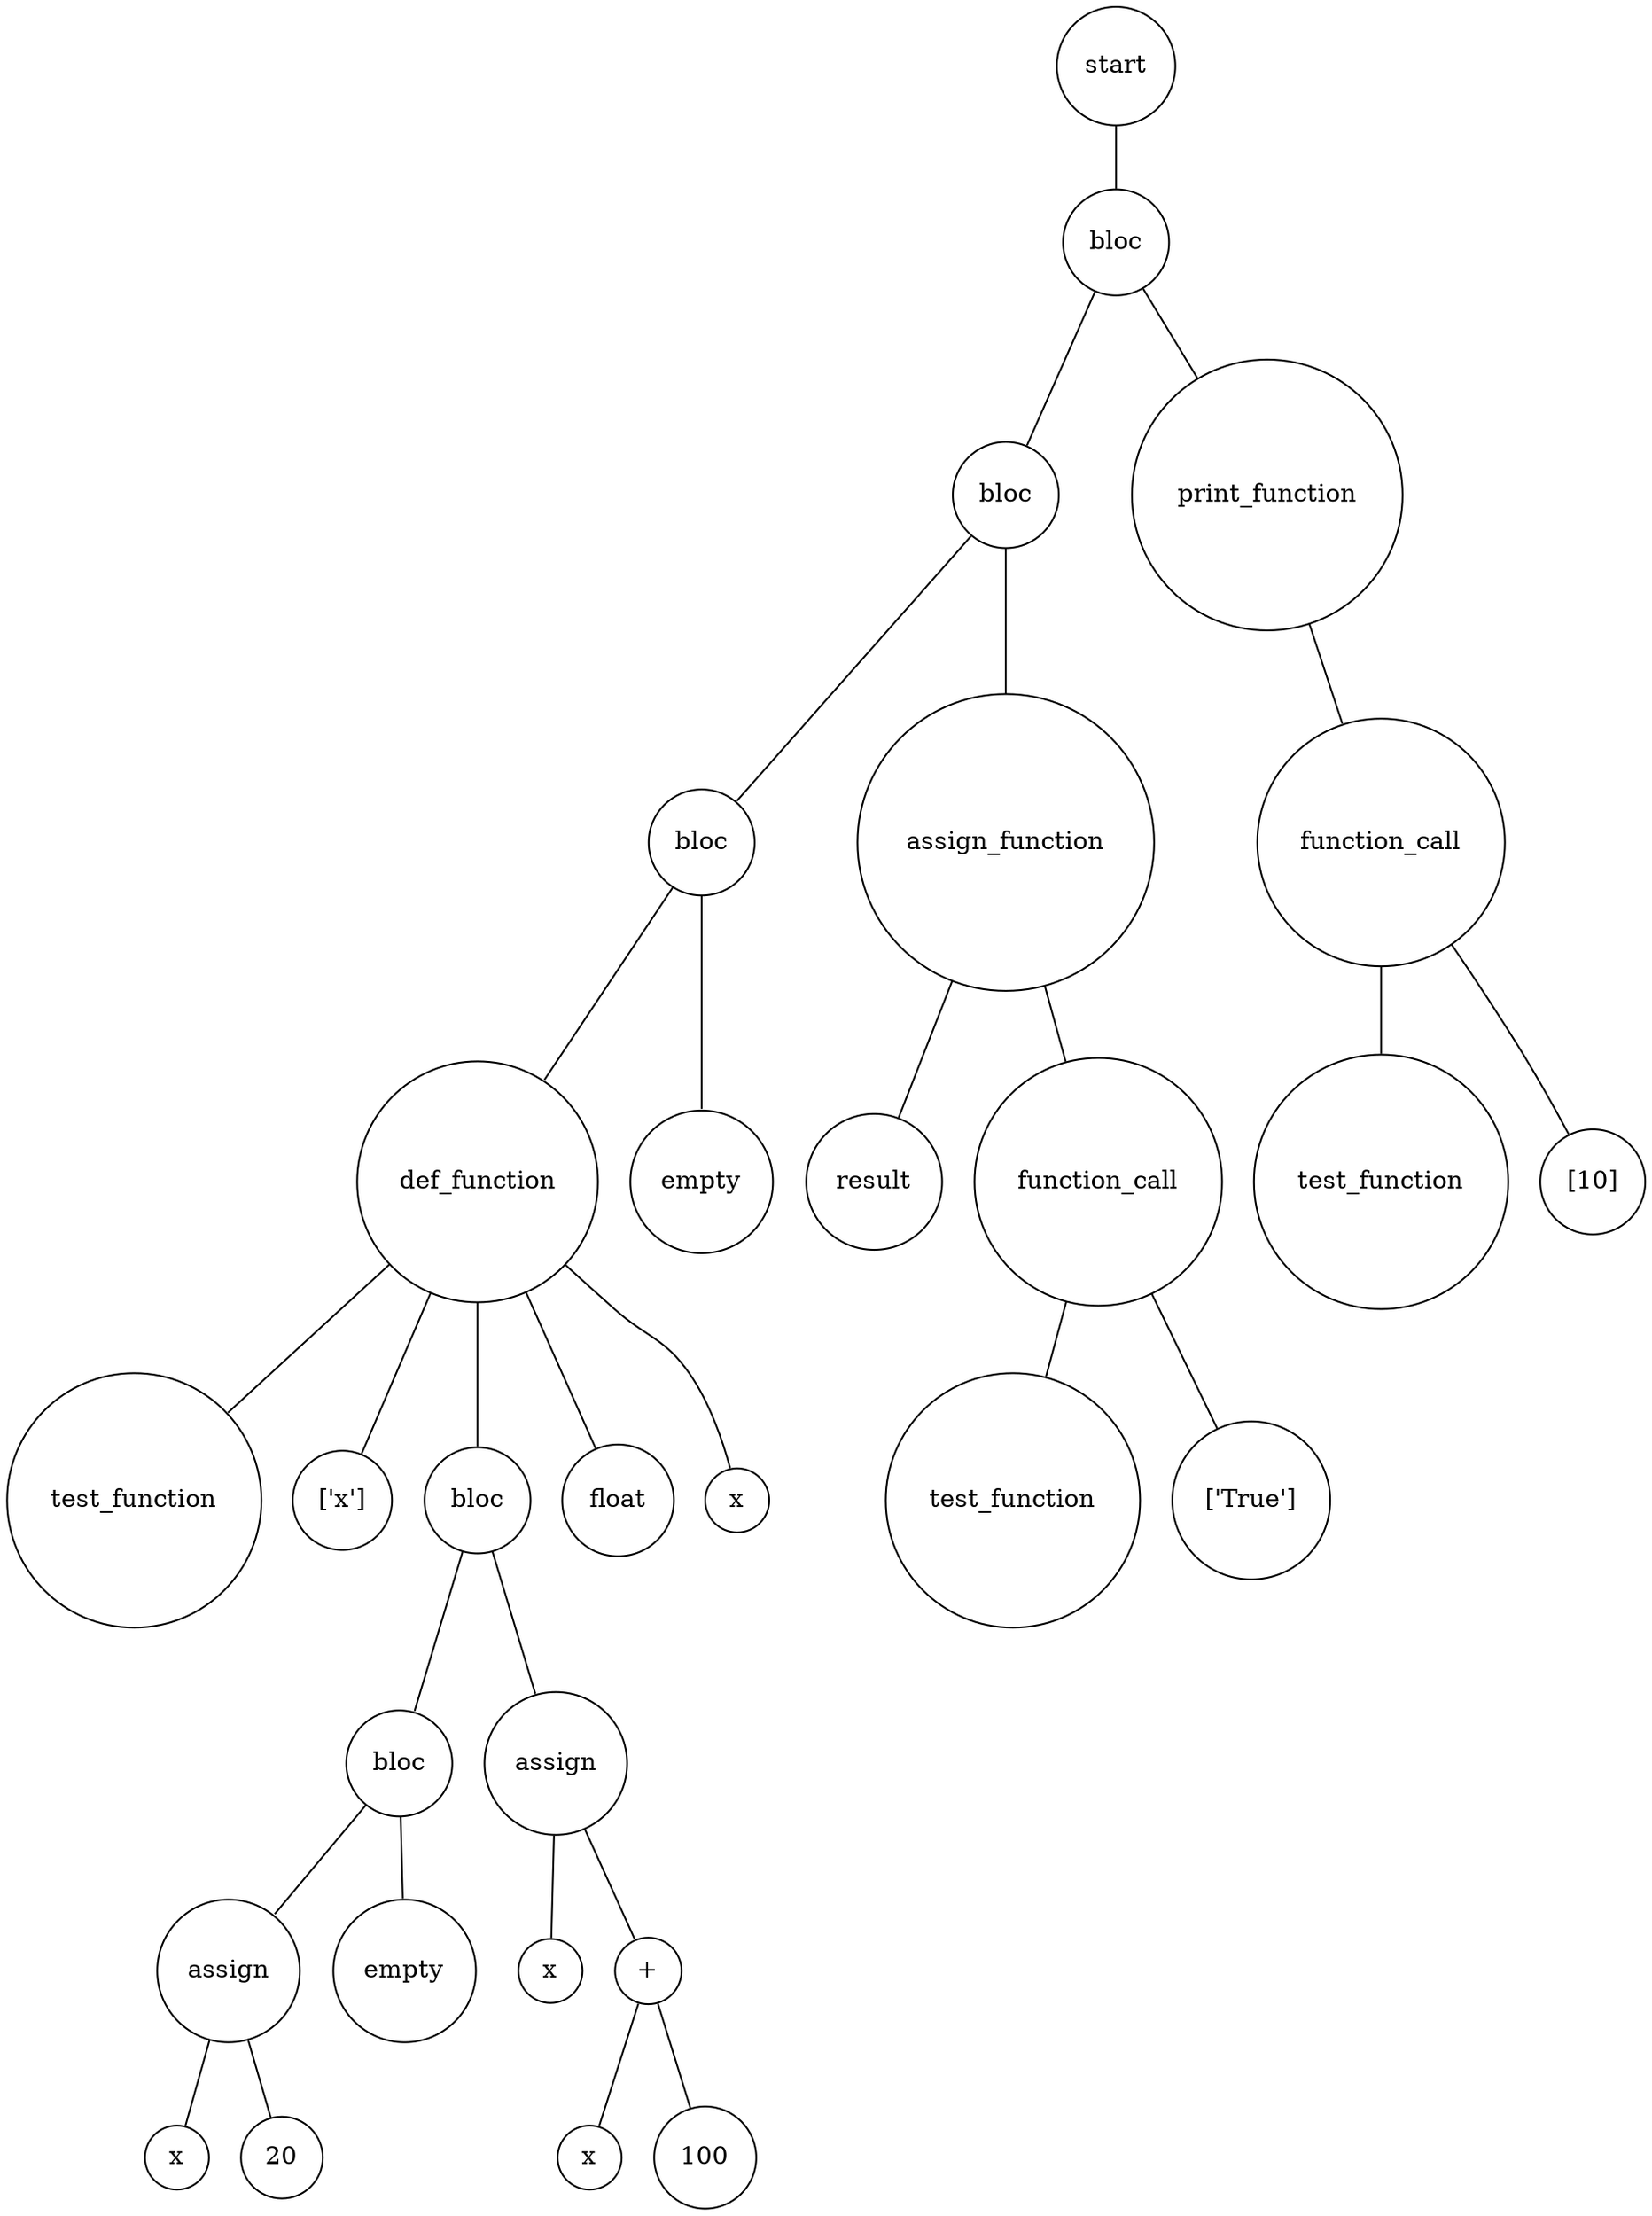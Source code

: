 digraph {
	node [shape=circle]
	"c6236c83-4adb-489d-9b66-26ffb28223a7" [label=start]
	"94a66aea-9f4e-41d2-af5b-9207af29a7df" [label=bloc]
	"0cb594c4-1079-4c3b-8469-58746422b997" [label=bloc]
	"f1641528-6f9b-4db5-a3c4-f687068e62ef" [label=bloc]
	"92bae62f-c6da-4a15-b7bf-befe06ca6f13" [label=def_function]
	"9388ba4c-af67-4c70-89c9-7113a5bf672f" [label=test_function]
	"92bae62f-c6da-4a15-b7bf-befe06ca6f13" -> "9388ba4c-af67-4c70-89c9-7113a5bf672f" [arrowsize=0]
	"fd4309fa-d463-4f1a-9268-6e36e6ff188b" [label="['x']"]
	"92bae62f-c6da-4a15-b7bf-befe06ca6f13" -> "fd4309fa-d463-4f1a-9268-6e36e6ff188b" [arrowsize=0]
	"d0e8f816-5c60-475f-8556-0084a498717a" [label=bloc]
	"fcb92cec-b3c9-4ef6-ac13-e978f824803a" [label=bloc]
	"3bda9cc5-c86e-4848-8da0-c6a0fd77f09b" [label=assign]
	"62fcdfe2-e9ea-4b3d-a164-225bc982427a" [label=x]
	"3bda9cc5-c86e-4848-8da0-c6a0fd77f09b" -> "62fcdfe2-e9ea-4b3d-a164-225bc982427a" [arrowsize=0]
	"024749b7-9b9f-4eaa-9b7a-41b68e9ab800" [label=20]
	"3bda9cc5-c86e-4848-8da0-c6a0fd77f09b" -> "024749b7-9b9f-4eaa-9b7a-41b68e9ab800" [arrowsize=0]
	"fcb92cec-b3c9-4ef6-ac13-e978f824803a" -> "3bda9cc5-c86e-4848-8da0-c6a0fd77f09b" [arrowsize=0]
	"3a60c09f-be15-4593-8306-ae58cb8982b9" [label=empty]
	"fcb92cec-b3c9-4ef6-ac13-e978f824803a" -> "3a60c09f-be15-4593-8306-ae58cb8982b9" [arrowsize=0]
	"d0e8f816-5c60-475f-8556-0084a498717a" -> "fcb92cec-b3c9-4ef6-ac13-e978f824803a" [arrowsize=0]
	"b7bdbbc7-e5dc-42db-881e-39ce334f0c99" [label=assign]
	"e5aa731e-576c-42d8-b01f-f4397cb1ecff" [label=x]
	"b7bdbbc7-e5dc-42db-881e-39ce334f0c99" -> "e5aa731e-576c-42d8-b01f-f4397cb1ecff" [arrowsize=0]
	"53e11d57-61b6-4b44-a5c6-ed7b4ddc6ba5" [label="+"]
	"6d00aa0e-98fd-4f90-a680-d6666c4910dd" [label=x]
	"53e11d57-61b6-4b44-a5c6-ed7b4ddc6ba5" -> "6d00aa0e-98fd-4f90-a680-d6666c4910dd" [arrowsize=0]
	"927b0d7c-5232-46e2-a0d0-5beda791dc57" [label=100]
	"53e11d57-61b6-4b44-a5c6-ed7b4ddc6ba5" -> "927b0d7c-5232-46e2-a0d0-5beda791dc57" [arrowsize=0]
	"b7bdbbc7-e5dc-42db-881e-39ce334f0c99" -> "53e11d57-61b6-4b44-a5c6-ed7b4ddc6ba5" [arrowsize=0]
	"d0e8f816-5c60-475f-8556-0084a498717a" -> "b7bdbbc7-e5dc-42db-881e-39ce334f0c99" [arrowsize=0]
	"92bae62f-c6da-4a15-b7bf-befe06ca6f13" -> "d0e8f816-5c60-475f-8556-0084a498717a" [arrowsize=0]
	"79679a8f-d46c-4e7a-9203-a4f60427b3da" [label=float]
	"92bae62f-c6da-4a15-b7bf-befe06ca6f13" -> "79679a8f-d46c-4e7a-9203-a4f60427b3da" [arrowsize=0]
	"6a7fb272-b9bb-4d98-97ce-73f4d1f5ce37" [label=x]
	"92bae62f-c6da-4a15-b7bf-befe06ca6f13" -> "6a7fb272-b9bb-4d98-97ce-73f4d1f5ce37" [arrowsize=0]
	"f1641528-6f9b-4db5-a3c4-f687068e62ef" -> "92bae62f-c6da-4a15-b7bf-befe06ca6f13" [arrowsize=0]
	"14ce9702-c6f4-402b-bd73-89ec731da21b" [label=empty]
	"f1641528-6f9b-4db5-a3c4-f687068e62ef" -> "14ce9702-c6f4-402b-bd73-89ec731da21b" [arrowsize=0]
	"0cb594c4-1079-4c3b-8469-58746422b997" -> "f1641528-6f9b-4db5-a3c4-f687068e62ef" [arrowsize=0]
	"5bf30400-be14-49d3-b577-eb7d40ffb59b" [label=assign_function]
	"c0580636-9135-4e7b-9a0f-feb09aff407f" [label=result]
	"5bf30400-be14-49d3-b577-eb7d40ffb59b" -> "c0580636-9135-4e7b-9a0f-feb09aff407f" [arrowsize=0]
	"b689b187-e11c-4c8c-a187-70cb86323985" [label=function_call]
	"49e563eb-78d0-4dfb-8ae2-04f595cd46a8" [label=test_function]
	"b689b187-e11c-4c8c-a187-70cb86323985" -> "49e563eb-78d0-4dfb-8ae2-04f595cd46a8" [arrowsize=0]
	"f7706d4a-53bb-411d-9cef-750858168433" [label="['True']"]
	"b689b187-e11c-4c8c-a187-70cb86323985" -> "f7706d4a-53bb-411d-9cef-750858168433" [arrowsize=0]
	"5bf30400-be14-49d3-b577-eb7d40ffb59b" -> "b689b187-e11c-4c8c-a187-70cb86323985" [arrowsize=0]
	"0cb594c4-1079-4c3b-8469-58746422b997" -> "5bf30400-be14-49d3-b577-eb7d40ffb59b" [arrowsize=0]
	"94a66aea-9f4e-41d2-af5b-9207af29a7df" -> "0cb594c4-1079-4c3b-8469-58746422b997" [arrowsize=0]
	"cf2a6a24-a67d-4c1c-baeb-692834f8f225" [label=print_function]
	"e76c911b-1e1e-40a5-964e-bec9267f96dc" [label=function_call]
	"910ae04e-9347-46a8-92bd-0d080b80c8d0" [label=test_function]
	"e76c911b-1e1e-40a5-964e-bec9267f96dc" -> "910ae04e-9347-46a8-92bd-0d080b80c8d0" [arrowsize=0]
	"7e601920-b981-48ec-89f9-236b3db5d5cc" [label="[10]"]
	"e76c911b-1e1e-40a5-964e-bec9267f96dc" -> "7e601920-b981-48ec-89f9-236b3db5d5cc" [arrowsize=0]
	"cf2a6a24-a67d-4c1c-baeb-692834f8f225" -> "e76c911b-1e1e-40a5-964e-bec9267f96dc" [arrowsize=0]
	"94a66aea-9f4e-41d2-af5b-9207af29a7df" -> "cf2a6a24-a67d-4c1c-baeb-692834f8f225" [arrowsize=0]
	"c6236c83-4adb-489d-9b66-26ffb28223a7" -> "94a66aea-9f4e-41d2-af5b-9207af29a7df" [arrowsize=0]
}
